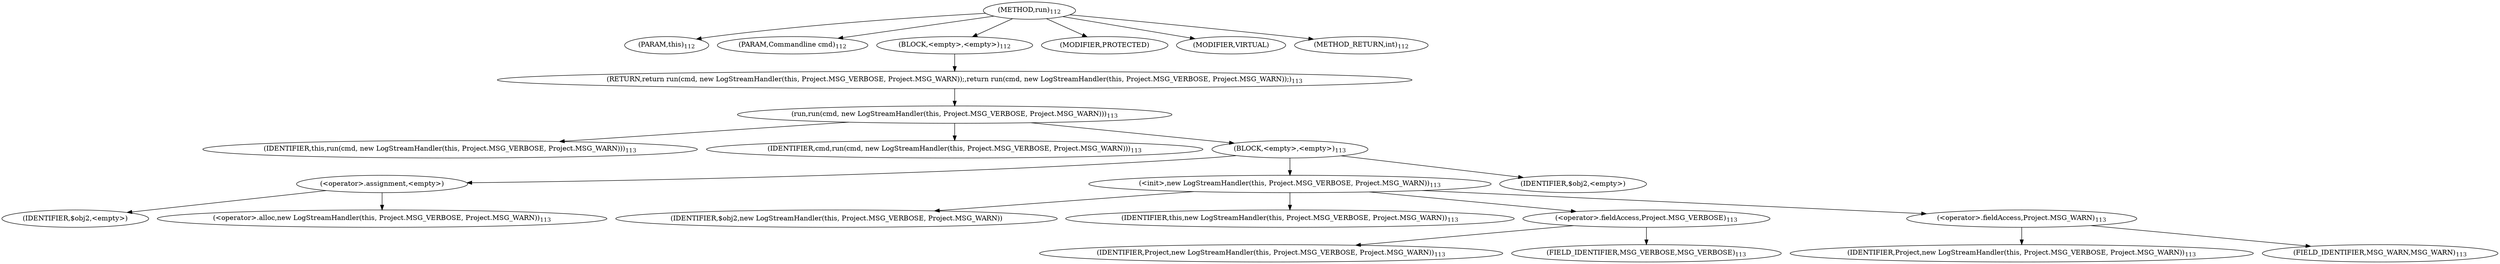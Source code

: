 digraph "run" {  
"134" [label = <(METHOD,run)<SUB>112</SUB>> ]
"12" [label = <(PARAM,this)<SUB>112</SUB>> ]
"135" [label = <(PARAM,Commandline cmd)<SUB>112</SUB>> ]
"136" [label = <(BLOCK,&lt;empty&gt;,&lt;empty&gt;)<SUB>112</SUB>> ]
"137" [label = <(RETURN,return run(cmd, new LogStreamHandler(this, Project.MSG_VERBOSE, Project.MSG_WARN));,return run(cmd, new LogStreamHandler(this, Project.MSG_VERBOSE, Project.MSG_WARN));)<SUB>113</SUB>> ]
"138" [label = <(run,run(cmd, new LogStreamHandler(this, Project.MSG_VERBOSE, Project.MSG_WARN)))<SUB>113</SUB>> ]
"13" [label = <(IDENTIFIER,this,run(cmd, new LogStreamHandler(this, Project.MSG_VERBOSE, Project.MSG_WARN)))<SUB>113</SUB>> ]
"139" [label = <(IDENTIFIER,cmd,run(cmd, new LogStreamHandler(this, Project.MSG_VERBOSE, Project.MSG_WARN)))<SUB>113</SUB>> ]
"140" [label = <(BLOCK,&lt;empty&gt;,&lt;empty&gt;)<SUB>113</SUB>> ]
"141" [label = <(&lt;operator&gt;.assignment,&lt;empty&gt;)> ]
"142" [label = <(IDENTIFIER,$obj2,&lt;empty&gt;)> ]
"143" [label = <(&lt;operator&gt;.alloc,new LogStreamHandler(this, Project.MSG_VERBOSE, Project.MSG_WARN))<SUB>113</SUB>> ]
"144" [label = <(&lt;init&gt;,new LogStreamHandler(this, Project.MSG_VERBOSE, Project.MSG_WARN))<SUB>113</SUB>> ]
"145" [label = <(IDENTIFIER,$obj2,new LogStreamHandler(this, Project.MSG_VERBOSE, Project.MSG_WARN))> ]
"11" [label = <(IDENTIFIER,this,new LogStreamHandler(this, Project.MSG_VERBOSE, Project.MSG_WARN))<SUB>113</SUB>> ]
"146" [label = <(&lt;operator&gt;.fieldAccess,Project.MSG_VERBOSE)<SUB>113</SUB>> ]
"147" [label = <(IDENTIFIER,Project,new LogStreamHandler(this, Project.MSG_VERBOSE, Project.MSG_WARN))<SUB>113</SUB>> ]
"148" [label = <(FIELD_IDENTIFIER,MSG_VERBOSE,MSG_VERBOSE)<SUB>113</SUB>> ]
"149" [label = <(&lt;operator&gt;.fieldAccess,Project.MSG_WARN)<SUB>113</SUB>> ]
"150" [label = <(IDENTIFIER,Project,new LogStreamHandler(this, Project.MSG_VERBOSE, Project.MSG_WARN))<SUB>113</SUB>> ]
"151" [label = <(FIELD_IDENTIFIER,MSG_WARN,MSG_WARN)<SUB>113</SUB>> ]
"152" [label = <(IDENTIFIER,$obj2,&lt;empty&gt;)> ]
"153" [label = <(MODIFIER,PROTECTED)> ]
"154" [label = <(MODIFIER,VIRTUAL)> ]
"155" [label = <(METHOD_RETURN,int)<SUB>112</SUB>> ]
  "134" -> "12" 
  "134" -> "135" 
  "134" -> "136" 
  "134" -> "153" 
  "134" -> "154" 
  "134" -> "155" 
  "136" -> "137" 
  "137" -> "138" 
  "138" -> "13" 
  "138" -> "139" 
  "138" -> "140" 
  "140" -> "141" 
  "140" -> "144" 
  "140" -> "152" 
  "141" -> "142" 
  "141" -> "143" 
  "144" -> "145" 
  "144" -> "11" 
  "144" -> "146" 
  "144" -> "149" 
  "146" -> "147" 
  "146" -> "148" 
  "149" -> "150" 
  "149" -> "151" 
}
